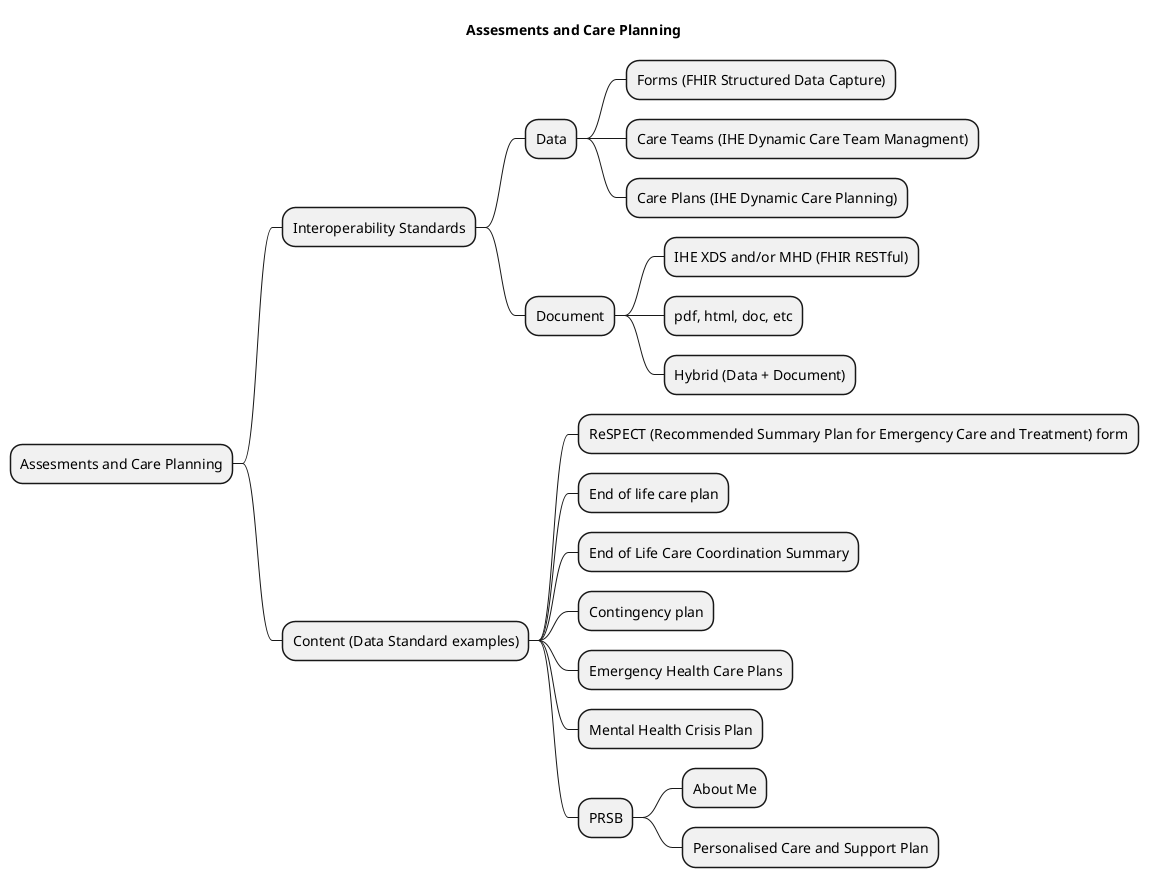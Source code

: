 @startmindmap


title Assesments and Care Planning


* Assesments and Care Planning
** Interoperability Standards
*** Data
**** Forms (FHIR Structured Data Capture)
**** Care Teams (IHE Dynamic Care Team Managment)
**** Care Plans (IHE Dynamic Care Planning)
*** Document
**** IHE XDS and/or MHD (FHIR RESTful)
**** pdf, html, doc, etc
**** Hybrid (Data + Document)

** Content (Data Standard examples)
*** ReSPECT (Recommended Summary Plan for Emergency Care and Treatment) form
*** End of life care plan
*** End of Life Care Coordination Summary
*** Contingency plan
*** Emergency Health Care Plans
*** Mental Health Crisis Plan
*** PRSB
**** About Me
**** Personalised Care and Support Plan




@endmindmap
